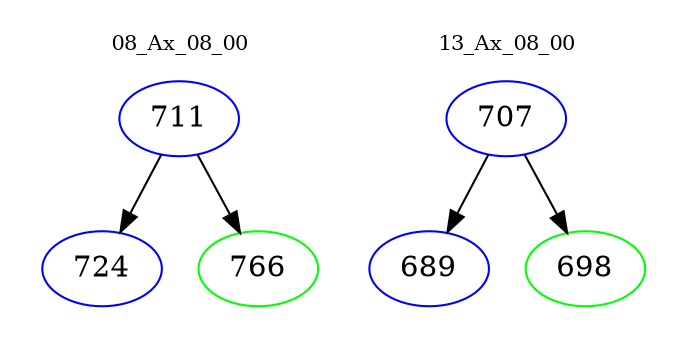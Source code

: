 digraph{
subgraph cluster_0 {
color = white
label = "08_Ax_08_00";
fontsize=10;
T0_711 [label="711", color="blue"]
T0_711 -> T0_724 [color="black"]
T0_724 [label="724", color="blue"]
T0_711 -> T0_766 [color="black"]
T0_766 [label="766", color="green"]
}
subgraph cluster_1 {
color = white
label = "13_Ax_08_00";
fontsize=10;
T1_707 [label="707", color="blue"]
T1_707 -> T1_689 [color="black"]
T1_689 [label="689", color="blue"]
T1_707 -> T1_698 [color="black"]
T1_698 [label="698", color="green"]
}
}
